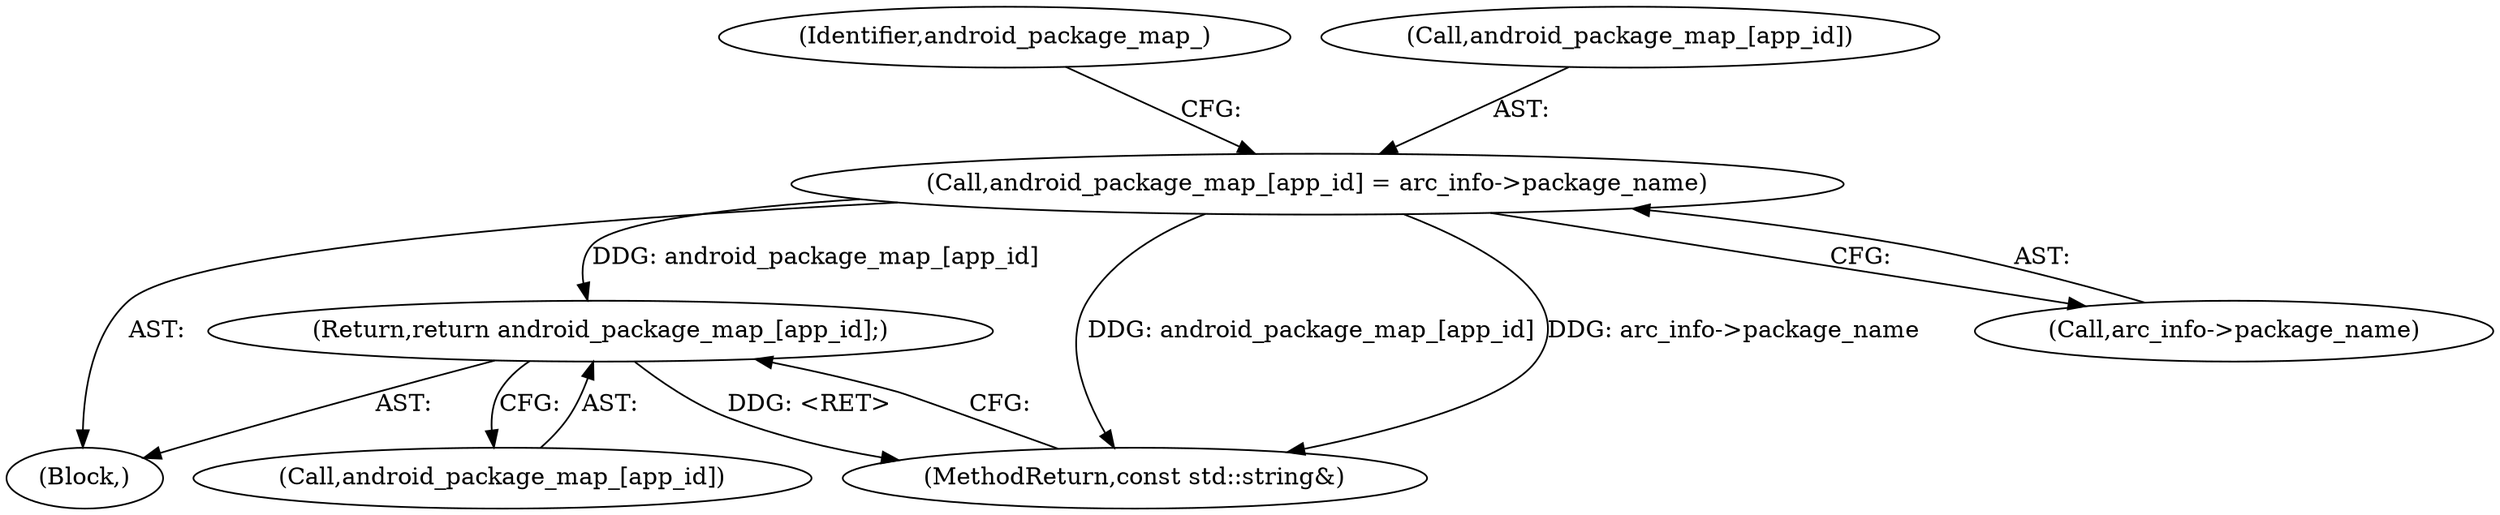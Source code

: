 digraph "0_Chrome_8cfe2463cec6835c7b0b73dcb2ab2edaf035e3f9_6@array" {
"1000142" [label="(Call,android_package_map_[app_id] = arc_info->package_name)"];
"1000149" [label="(Return,return android_package_map_[app_id];)"];
"1000151" [label="(Identifier,android_package_map_)"];
"1000102" [label="(Block,)"];
"1000150" [label="(Call,android_package_map_[app_id])"];
"1000142" [label="(Call,android_package_map_[app_id] = arc_info->package_name)"];
"1000149" [label="(Return,return android_package_map_[app_id];)"];
"1000143" [label="(Call,android_package_map_[app_id])"];
"1000153" [label="(MethodReturn,const std::string&)"];
"1000146" [label="(Call,arc_info->package_name)"];
"1000142" -> "1000102"  [label="AST: "];
"1000142" -> "1000146"  [label="CFG: "];
"1000143" -> "1000142"  [label="AST: "];
"1000146" -> "1000142"  [label="AST: "];
"1000151" -> "1000142"  [label="CFG: "];
"1000142" -> "1000153"  [label="DDG: android_package_map_[app_id]"];
"1000142" -> "1000153"  [label="DDG: arc_info->package_name"];
"1000142" -> "1000149"  [label="DDG: android_package_map_[app_id]"];
"1000149" -> "1000102"  [label="AST: "];
"1000149" -> "1000150"  [label="CFG: "];
"1000150" -> "1000149"  [label="AST: "];
"1000153" -> "1000149"  [label="CFG: "];
"1000149" -> "1000153"  [label="DDG: <RET>"];
}
